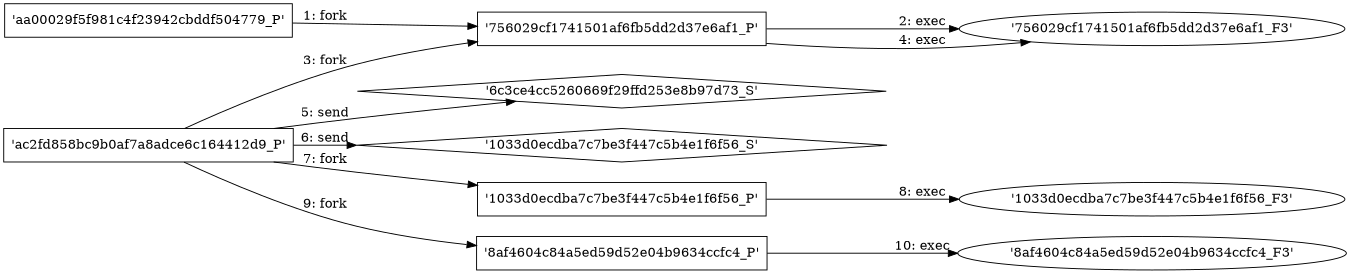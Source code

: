 digraph "D:\Learning\Paper\apt\基于CTI的攻击预警\Dataset\攻击图\ASGfromALLCTI\Threat Source newsletter (Oct. 21, 2021).dot" {
rankdir="LR"
size="9"
fixedsize="false"
splines="true"
nodesep=0.3
ranksep=0
fontsize=10
overlap="scalexy"
engine= "neato"
	"'aa00029f5f981c4f23942cbddf504779_P'" [node_type=Process shape=box]
	"'756029cf1741501af6fb5dd2d37e6af1_P'" [node_type=Process shape=box]
	"'aa00029f5f981c4f23942cbddf504779_P'" -> "'756029cf1741501af6fb5dd2d37e6af1_P'" [label="1: fork"]
	"'756029cf1741501af6fb5dd2d37e6af1_P'" [node_type=Process shape=box]
	"'756029cf1741501af6fb5dd2d37e6af1_F3'" [node_type=File shape=ellipse]
	"'756029cf1741501af6fb5dd2d37e6af1_P'" -> "'756029cf1741501af6fb5dd2d37e6af1_F3'" [label="2: exec"]
	"'ac2fd858bc9b0af7a8adce6c164412d9_P'" [node_type=Process shape=box]
	"'756029cf1741501af6fb5dd2d37e6af1_P'" [node_type=Process shape=box]
	"'ac2fd858bc9b0af7a8adce6c164412d9_P'" -> "'756029cf1741501af6fb5dd2d37e6af1_P'" [label="3: fork"]
	"'756029cf1741501af6fb5dd2d37e6af1_P'" [node_type=Process shape=box]
	"'756029cf1741501af6fb5dd2d37e6af1_F3'" [node_type=File shape=ellipse]
	"'756029cf1741501af6fb5dd2d37e6af1_P'" -> "'756029cf1741501af6fb5dd2d37e6af1_F3'" [label="4: exec"]
	"'6c3ce4cc5260669f29ffd253e8b97d73_S'" [node_type=Socket shape=diamond]
	"'ac2fd858bc9b0af7a8adce6c164412d9_P'" [node_type=Process shape=box]
	"'ac2fd858bc9b0af7a8adce6c164412d9_P'" -> "'6c3ce4cc5260669f29ffd253e8b97d73_S'" [label="5: send"]
	"'1033d0ecdba7c7be3f447c5b4e1f6f56_S'" [node_type=Socket shape=diamond]
	"'ac2fd858bc9b0af7a8adce6c164412d9_P'" [node_type=Process shape=box]
	"'ac2fd858bc9b0af7a8adce6c164412d9_P'" -> "'1033d0ecdba7c7be3f447c5b4e1f6f56_S'" [label="6: send"]
	"'ac2fd858bc9b0af7a8adce6c164412d9_P'" [node_type=Process shape=box]
	"'1033d0ecdba7c7be3f447c5b4e1f6f56_P'" [node_type=Process shape=box]
	"'ac2fd858bc9b0af7a8adce6c164412d9_P'" -> "'1033d0ecdba7c7be3f447c5b4e1f6f56_P'" [label="7: fork"]
	"'1033d0ecdba7c7be3f447c5b4e1f6f56_P'" [node_type=Process shape=box]
	"'1033d0ecdba7c7be3f447c5b4e1f6f56_F3'" [node_type=File shape=ellipse]
	"'1033d0ecdba7c7be3f447c5b4e1f6f56_P'" -> "'1033d0ecdba7c7be3f447c5b4e1f6f56_F3'" [label="8: exec"]
	"'ac2fd858bc9b0af7a8adce6c164412d9_P'" [node_type=Process shape=box]
	"'8af4604c84a5ed59d52e04b9634ccfc4_P'" [node_type=Process shape=box]
	"'ac2fd858bc9b0af7a8adce6c164412d9_P'" -> "'8af4604c84a5ed59d52e04b9634ccfc4_P'" [label="9: fork"]
	"'8af4604c84a5ed59d52e04b9634ccfc4_P'" [node_type=Process shape=box]
	"'8af4604c84a5ed59d52e04b9634ccfc4_F3'" [node_type=File shape=ellipse]
	"'8af4604c84a5ed59d52e04b9634ccfc4_P'" -> "'8af4604c84a5ed59d52e04b9634ccfc4_F3'" [label="10: exec"]
}
